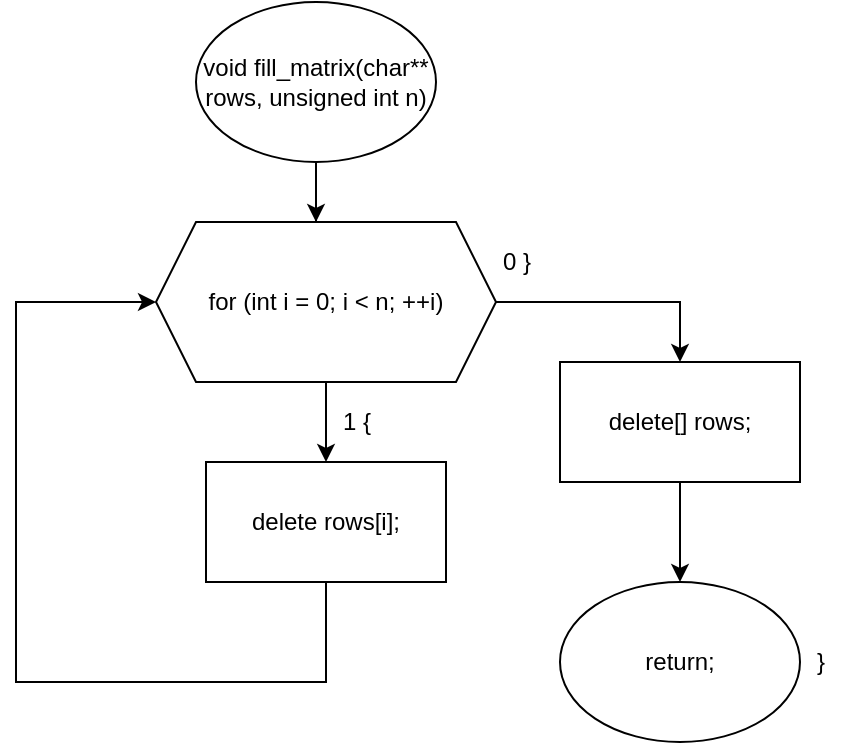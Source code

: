 <mxfile version="13.9.9" type="device"><diagram id="0MzizmHu4aM6mG729jnH" name="Страница 1"><mxGraphModel dx="491" dy="504" grid="1" gridSize="10" guides="1" tooltips="1" connect="1" arrows="1" fold="1" page="1" pageScale="1" pageWidth="827" pageHeight="1169" math="0" shadow="0"><root><mxCell id="0"/><mxCell id="1" parent="0"/><mxCell id="C5f_0U3Fl3XkRB3yq7Iq-1" style="edgeStyle=orthogonalEdgeStyle;rounded=0;orthogonalLoop=1;jettySize=auto;html=1;" edge="1" parent="1" source="C5f_0U3Fl3XkRB3yq7Iq-2"><mxGeometry relative="1" as="geometry"><mxPoint x="240" y="150" as="targetPoint"/></mxGeometry></mxCell><mxCell id="C5f_0U3Fl3XkRB3yq7Iq-2" value="void fill_matrix(char** rows, unsigned int n)" style="ellipse;whiteSpace=wrap;html=1;" vertex="1" parent="1"><mxGeometry x="180" y="30" width="120" height="80" as="geometry"/></mxCell><mxCell id="C5f_0U3Fl3XkRB3yq7Iq-5" style="edgeStyle=orthogonalEdgeStyle;rounded=0;orthogonalLoop=1;jettySize=auto;html=1;" edge="1" parent="1"><mxGeometry relative="1" as="geometry"><mxPoint x="240" y="140" as="targetPoint"/><mxPoint x="240" y="110" as="sourcePoint"/></mxGeometry></mxCell><mxCell id="C5f_0U3Fl3XkRB3yq7Iq-7" style="edgeStyle=orthogonalEdgeStyle;rounded=0;orthogonalLoop=1;jettySize=auto;html=1;" edge="1" parent="1" source="C5f_0U3Fl3XkRB3yq7Iq-9"><mxGeometry relative="1" as="geometry"><mxPoint x="245" y="260" as="targetPoint"/></mxGeometry></mxCell><mxCell id="C5f_0U3Fl3XkRB3yq7Iq-8" style="edgeStyle=orthogonalEdgeStyle;rounded=0;orthogonalLoop=1;jettySize=auto;html=1;entryX=0.5;entryY=0;entryDx=0;entryDy=0;" edge="1" parent="1" source="C5f_0U3Fl3XkRB3yq7Iq-9" target="C5f_0U3Fl3XkRB3yq7Iq-16"><mxGeometry relative="1" as="geometry"><mxPoint x="422" y="270" as="targetPoint"/></mxGeometry></mxCell><mxCell id="C5f_0U3Fl3XkRB3yq7Iq-9" value="for (int i = 0; i &amp;lt; n; ++i)" style="shape=hexagon;perimeter=hexagonPerimeter2;whiteSpace=wrap;html=1;fixedSize=1;" vertex="1" parent="1"><mxGeometry x="160" y="140" width="170" height="80" as="geometry"/></mxCell><mxCell id="C5f_0U3Fl3XkRB3yq7Iq-10" style="edgeStyle=orthogonalEdgeStyle;rounded=0;orthogonalLoop=1;jettySize=auto;html=1;entryX=0;entryY=0.5;entryDx=0;entryDy=0;" edge="1" parent="1" source="C5f_0U3Fl3XkRB3yq7Iq-11" target="C5f_0U3Fl3XkRB3yq7Iq-9"><mxGeometry relative="1" as="geometry"><mxPoint x="100" y="170" as="targetPoint"/><Array as="points"><mxPoint x="245" y="370"/><mxPoint x="90" y="370"/><mxPoint x="90" y="180"/></Array></mxGeometry></mxCell><mxCell id="C5f_0U3Fl3XkRB3yq7Iq-11" value="delete rows[i];" style="rounded=0;whiteSpace=wrap;html=1;" vertex="1" parent="1"><mxGeometry x="185" y="260" width="120" height="60" as="geometry"/></mxCell><mxCell id="C5f_0U3Fl3XkRB3yq7Iq-12" value="1 {" style="text;html=1;align=center;verticalAlign=middle;resizable=0;points=[];autosize=1;" vertex="1" parent="1"><mxGeometry x="245" y="230" width="30" height="20" as="geometry"/></mxCell><mxCell id="C5f_0U3Fl3XkRB3yq7Iq-13" value="return;" style="ellipse;whiteSpace=wrap;html=1;" vertex="1" parent="1"><mxGeometry x="362" y="320" width="120" height="80" as="geometry"/></mxCell><mxCell id="C5f_0U3Fl3XkRB3yq7Iq-14" value="0 }" style="text;html=1;align=center;verticalAlign=middle;resizable=0;points=[];autosize=1;" vertex="1" parent="1"><mxGeometry x="325" y="150" width="30" height="20" as="geometry"/></mxCell><mxCell id="C5f_0U3Fl3XkRB3yq7Iq-15" value="}" style="text;html=1;align=center;verticalAlign=middle;resizable=0;points=[];autosize=1;" vertex="1" parent="1"><mxGeometry x="482" y="350" width="20" height="20" as="geometry"/></mxCell><mxCell id="C5f_0U3Fl3XkRB3yq7Iq-17" style="edgeStyle=orthogonalEdgeStyle;rounded=0;orthogonalLoop=1;jettySize=auto;html=1;" edge="1" parent="1" source="C5f_0U3Fl3XkRB3yq7Iq-16"><mxGeometry relative="1" as="geometry"><mxPoint x="422" y="320" as="targetPoint"/></mxGeometry></mxCell><mxCell id="C5f_0U3Fl3XkRB3yq7Iq-16" value="delete[] rows;" style="rounded=0;whiteSpace=wrap;html=1;" vertex="1" parent="1"><mxGeometry x="362" y="210" width="120" height="60" as="geometry"/></mxCell></root></mxGraphModel></diagram></mxfile>
